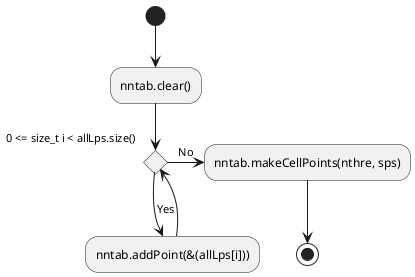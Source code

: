 @startuml

/'
    calculate sub sample point at each cell in grid table
    store the point to sps
    input: vector<LPoint2D> &sps
'/

(*) --> "nntab.clear()"
--> if "0 <= size_t i < allLps.size()" as for_i then
--> [Yes] "nntab.addPoint(&(allLps[i]))"
--> for_i
else
-> [No] "nntab.makeCellPoints(nthre, sps)"
--> (*)

@enduml